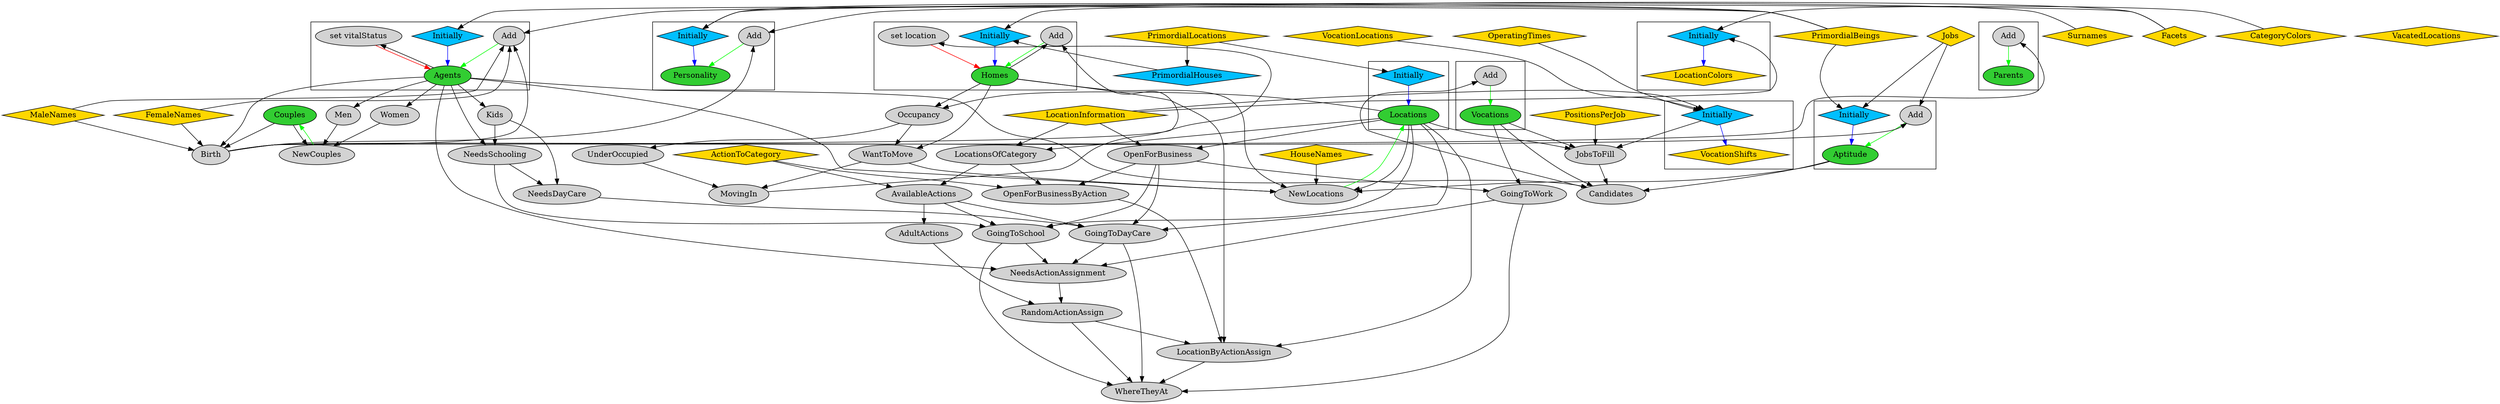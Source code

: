 digraph {
node [ style="filled"]
subgraph "cluster_Agents"{
v10 [ label = "Agents" fillcolor="limegreen"];
v11 [ label = "Add"];
v12 [ label = "Initially" fillcolor="deepskyblue" shape="diamond"];
v14 [ label = "set vitalStatus"];
}
subgraph "cluster_Personality"{
v4 [ label = "Personality" fillcolor="limegreen"];
v5 [ label = "Add"];
v16 [ label = "Initially" fillcolor="deepskyblue" shape="diamond"];
}
subgraph "cluster_Aptitude"{
v18 [ label = "Aptitude" fillcolor="limegreen"];
v19 [ label = "Add"];
v20 [ label = "Initially" fillcolor="deepskyblue" shape="diamond"];
}
subgraph "cluster_Parents"{
v21 [ label = "Parents" fillcolor="limegreen"];
v22 [ label = "Add"];
}
subgraph "cluster_LocationColors"{
v25 [ label = "LocationColors" fillcolor="gold" shape="diamond"];
v26 [ label = "Initially" fillcolor="deepskyblue" shape="diamond"];
}
subgraph "cluster_Locations"{
v29 [ label = "Locations" fillcolor="limegreen"];
v30 [ label = "Initially" fillcolor="deepskyblue" shape="diamond"];
}
subgraph "cluster_Homes"{
v33 [ label = "Homes" fillcolor="limegreen"];
v34 [ label = "Add"];
v35 [ label = "Initially" fillcolor="deepskyblue" shape="diamond"];
v37 [ label = "set location"];
}
subgraph "cluster_VocationShifts"{
v46 [ label = "VocationShifts" fillcolor="gold" shape="diamond"];
v47 [ label = "Initially" fillcolor="deepskyblue" shape="diamond"];
}
subgraph "cluster_Vocations"{
v48 [ label = "Vocations" fillcolor="limegreen"];
v49 [ label = "Add"];
}
v0 [ label = "MaleNames" fillcolor="gold" shape="diamond"];
v1 [ label = "FemaleNames" fillcolor="gold" shape="diamond"];
v2 [ label = "Surnames" fillcolor="gold" shape="diamond"];
v3 [ label = "Facets" fillcolor="gold" shape="diamond"];
v6 [ label = "Birth"];
v7 [ label = "Couples" fillcolor="limegreen"];
v8 [ label = "NewCouples"];
v9 [ label = "Men"];
v13 [ label = "PrimordialBeings" fillcolor="gold" shape="diamond"];
v15 [ label = "Women"];
v17 [ label = "Jobs" fillcolor="gold" shape="diamond"];
v23 [ label = "LocationInformation" fillcolor="gold" shape="diamond"];
v24 [ label = "CategoryColors" fillcolor="gold" shape="diamond"];
v27 [ label = "PrimordialLocations" fillcolor="gold" shape="diamond"];
v28 [ label = "NewLocations"];
v31 [ label = "HouseNames" fillcolor="gold" shape="diamond"];
v32 [ label = "WantToMove"];
v36 [ label = "PrimordialHouses" fillcolor="deepskyblue" shape="diamond"];
v38 [ label = "MovingIn"];
v39 [ label = "UnderOccupied"];
v40 [ label = "Occupancy"];
v41 [ label = "VacatedLocations" fillcolor="gold" shape="diamond"];
v42 [ label = "LocationsOfCategory"];
v43 [ label = "VocationLocations" fillcolor="gold" shape="diamond"];
v44 [ label = "PositionsPerJob" fillcolor="gold" shape="diamond"];
v45 [ label = "OperatingTimes" fillcolor="gold" shape="diamond"];
v50 [ label = "Candidates"];
v51 [ label = "JobsToFill"];
v52 [ label = "ActionToCategory" fillcolor="gold" shape="diamond"];
v53 [ label = "AvailableActions"];
v54 [ label = "OpenForBusiness"];
v55 [ label = "OpenForBusinessByAction"];
v56 [ label = "Kids"];
v57 [ label = "NeedsSchooling"];
v58 [ label = "NeedsDayCare"];
v59 [ label = "GoingToSchool"];
v60 [ label = "GoingToDayCare"];
v61 [ label = "GoingToWork"];
v62 [ label = "WhereTheyAt"];
v63 [ label = "RandomActionAssign"];
v64 [ label = "AdultActions"];
v65 [ label = "NeedsActionAssignment"];
v66 [ label = "LocationByActionAssign"];
v5 -> v4 [ color="green" ]
v6 -> v5 [ constraint="false" ]
v7 -> v6
v8 -> v7 [ color="green" ]
v9 -> v8
v10 -> v9
v11 -> v10 [ color="green" ]
v6 -> v11 [ constraint="false" ]
v2 -> v11 [ constraint="false" ]
v0 -> v11 [ constraint="false" ]
v1 -> v11 [ constraint="false" ]
v12 -> v10 [ color="blue" ]
v13 -> v12 [ constraint="false" ]
v14 -> v10 [ color="red" ]
v10 -> v14 [ constraint="false" ]
v7 -> v8
v15 -> v8
v10 -> v15
v10 -> v6
v0 -> v6
v1 -> v6
v3 -> v5 [ constraint="false" ]
v16 -> v4 [ color="blue" ]
v13 -> v16 [ constraint="false" ]
v3 -> v16 [ constraint="false" ]
v19 -> v18 [ color="green" ]
v6 -> v19 [ constraint="false" ]
v17 -> v19 [ constraint="false" ]
v20 -> v18 [ color="blue" ]
v13 -> v20 [ constraint="false" ]
v17 -> v20 [ constraint="false" ]
v22 -> v21 [ color="green" ]
v6 -> v22 [ constraint="false" ]
v26 -> v25 [ color="blue" ]
v23 -> v26 [ constraint="false" ]
v24 -> v26 [ constraint="false" ]
v29 -> v28
v28 -> v29 [ color="green" ]
v30 -> v29 [ color="blue" ]
v27 -> v30 [ constraint="false" ]
v31 -> v28
v32 -> v28
v33 -> v32
v34 -> v33 [ color="green" ]
v6 -> v34 [ constraint="false" ]
v33 -> v34 [ constraint="false" ]
v35 -> v33 [ color="blue" ]
v36 -> v35 [ constraint="false" ]
v27 -> v36
v13 -> v35 [ constraint="false" ]
v37 -> v33 [ color="red" ]
v38 -> v37 [ constraint="false" ]
v32 -> v38
v39 -> v38
v40 -> v39
v29 -> v40
v33 -> v40
v40 -> v32
v33 -> v28
v10 -> v28
v18 -> v28
v23 -> v42
v29 -> v42
v47 -> v46 [ color="blue" ]
v43 -> v47 [ constraint="false" ]
v23 -> v47 [ constraint="false" ]
v45 -> v47 [ constraint="false" ]
v49 -> v48 [ color="green" ]
v50 -> v49 [ constraint="false" ]
v51 -> v50
v29 -> v51
v47 -> v51
v44 -> v51
v48 -> v51
v48 -> v50
v10 -> v50
v18 -> v50
v52 -> v53
v42 -> v53
v29 -> v54
v23 -> v54
v52 -> v55
v42 -> v55
v54 -> v55
v10 -> v56
v56 -> v57
v10 -> v57
v57 -> v58
v56 -> v58
v53 -> v59
v54 -> v59
v29 -> v59
v57 -> v59
v53 -> v60
v54 -> v60
v29 -> v60
v58 -> v60
v48 -> v61
v54 -> v61
v59 -> v62
v60 -> v62
v61 -> v62
v63 -> v62
v64 -> v63
v53 -> v64
v65 -> v63
v61 -> v65
v60 -> v65
v59 -> v65
v10 -> v65
v66 -> v62
v63 -> v66
v33 -> v66
v55 -> v66
v29 -> v66
}
